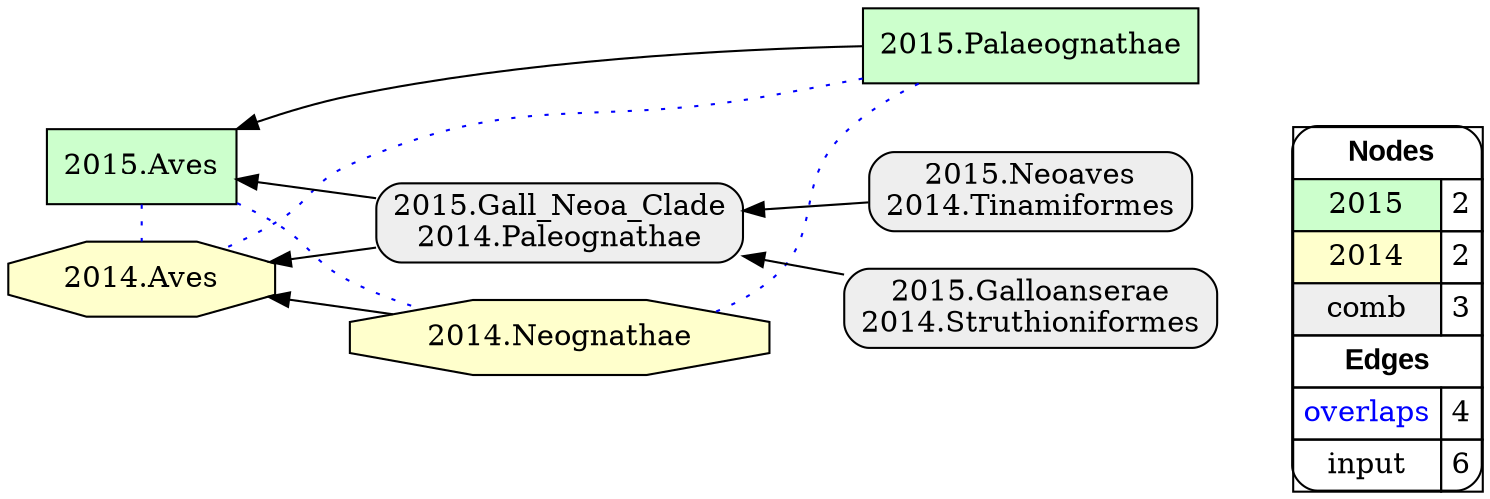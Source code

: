 digraph{
rankdir=RL
node[shape=box style=filled fillcolor="#CCFFCC"] 
"2015.Palaeognathae"
"2015.Aves"
node[shape=octagon style=filled fillcolor="#FFFFCC"] 
"2014.Aves"
"2014.Neognathae"
node[shape=box style="filled,rounded" fillcolor="#EEEEEE"] 
"2015.Neoaves\n2014.Tinamiformes"
"2015.Galloanserae\n2014.Struthioniformes"
"2015.Gall_Neoa_Clade\n2014.Paleognathae"
edge[arrowhead=none style=dotted color="#0000FF" constraint=false penwidth=1]
"2015.Palaeognathae" -> "2014.Aves"
"2015.Aves" -> "2014.Neognathae"
"2015.Palaeognathae" -> "2014.Neognathae"
"2015.Aves" -> "2014.Aves"
edge[arrowhead=normal style=solid color="#000000" constraint=true penwidth=1]
"2015.Neoaves\n2014.Tinamiformes" -> "2015.Gall_Neoa_Clade\n2014.Paleognathae"
"2015.Palaeognathae" -> "2015.Aves"
"2014.Neognathae" -> "2014.Aves"
"2015.Gall_Neoa_Clade\n2014.Paleognathae" -> "2015.Aves"
"2015.Gall_Neoa_Clade\n2014.Paleognathae" -> "2014.Aves"
"2015.Galloanserae\n2014.Struthioniformes" -> "2015.Gall_Neoa_Clade\n2014.Paleognathae"
edge[arrowhead=normal style=dotted color="#000000" constraint=true penwidth=1]
node[shape=box] 
{rank=source Legend [fillcolor= white margin=0 label=< 
 <TABLE BORDER="0" CELLBORDER="1" CELLSPACING="0" CELLPADDING="4"> 
<TR> <TD COLSPAN="2"><font face="Arial Black"> Nodes</font></TD> </TR> 
<TR> 
 <TD bgcolor="#CCFFCC">2015</TD> 
 <TD>2</TD> 
 </TR> 
<TR> 
 <TD bgcolor="#FFFFCC">2014</TD> 
 <TD>2</TD> 
 </TR> 
<TR> 
 <TD bgcolor="#EEEEEE">comb</TD> 
 <TD>3</TD> 
 </TR> 
<TR> <TD COLSPAN="2"><font face = "Arial Black"> Edges </font></TD> </TR> 
<TR> 
 <TD><font color ="#0000FF">overlaps</font></TD> 
 <TD>4</TD> 
 </TR> 
<TR> 
 <TD><font color ="#000000">input</font></TD> 
 <TD>6</TD> 
 </TR> 
</TABLE> 
 >] } 
}